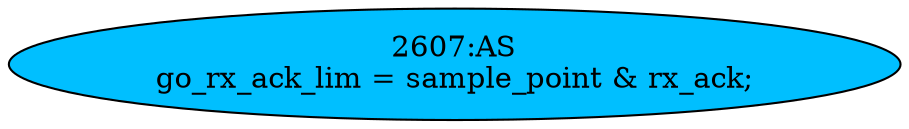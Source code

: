 strict digraph "" {
	node [label="\N"];
	"2607:AS"	 [ast="<pyverilog.vparser.ast.Assign object at 0x7f44f6b75d10>",
		def_var="['go_rx_ack_lim']",
		fillcolor=deepskyblue,
		label="2607:AS
go_rx_ack_lim = sample_point & rx_ack;",
		statements="[]",
		style=filled,
		typ=Assign,
		use_var="['sample_point', 'rx_ack']"];
}
